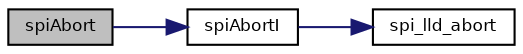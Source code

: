 digraph "spiAbort"
{
  bgcolor="transparent";
  edge [fontname="Helvetica",fontsize="8",labelfontname="Helvetica",labelfontsize="8"];
  node [fontname="Helvetica",fontsize="8",shape=record];
  rankdir="LR";
  Node40 [label="spiAbort",height=0.2,width=0.4,color="black", fillcolor="grey75", style="filled", fontcolor="black"];
  Node40 -> Node41 [color="midnightblue",fontsize="8",style="solid",fontname="Helvetica"];
  Node41 [label="spiAbortI",height=0.2,width=0.4,color="black",URL="$group___s_p_i.html#ga0f6f3e562171b224b2a482ca919e5977",tooltip="Aborts the ongoing SPI operation. "];
  Node41 -> Node42 [color="midnightblue",fontsize="8",style="solid",fontname="Helvetica"];
  Node42 [label="spi_lld_abort",height=0.2,width=0.4,color="black",URL="$group___s_p_i.html#ga310f1e846d00dba377b3274e11044694",tooltip="Aborts the ongoing SPI operation, if any. "];
}
